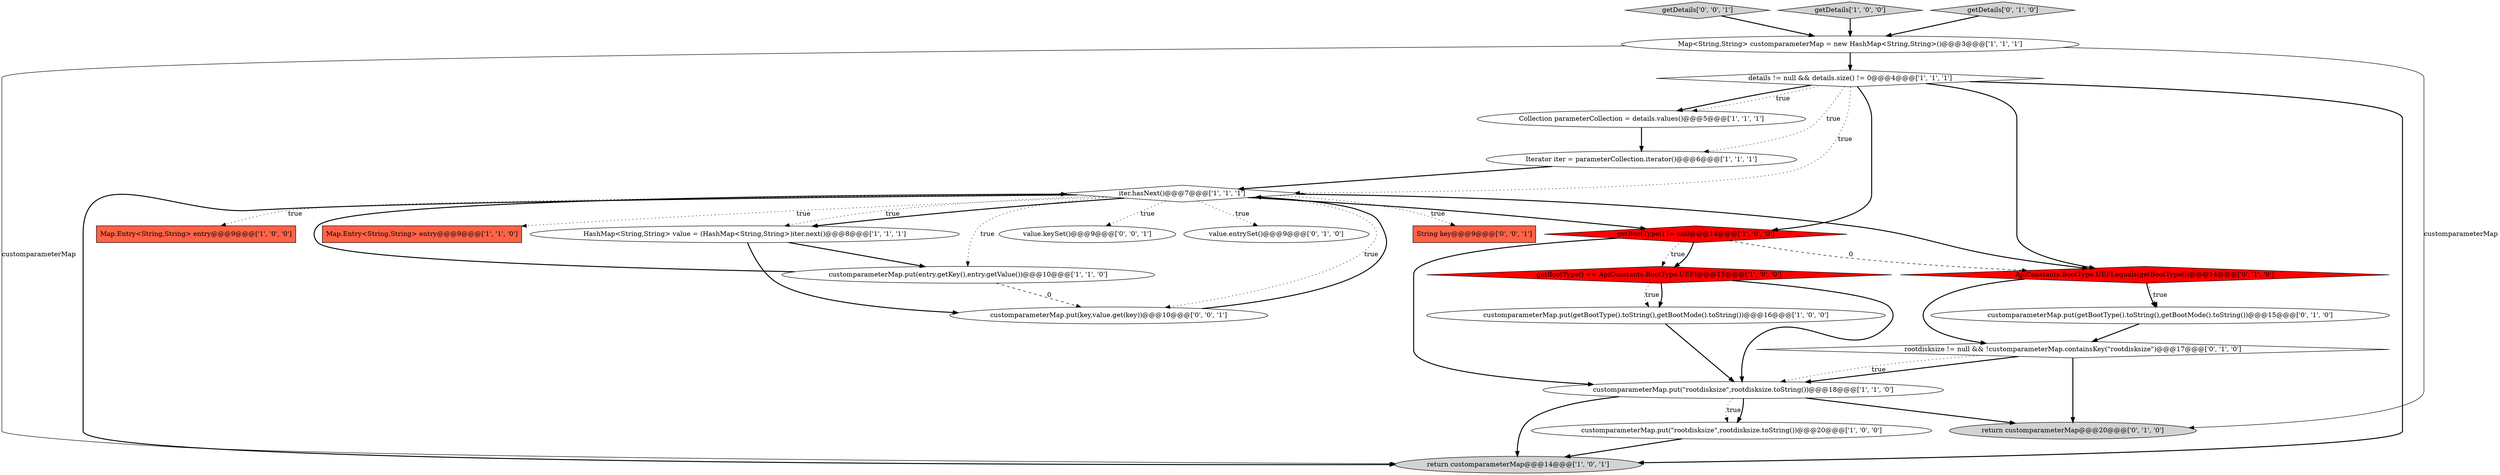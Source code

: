 digraph {
11 [style = filled, label = "Iterator iter = parameterCollection.iterator()@@@6@@@['1', '1', '1']", fillcolor = white, shape = ellipse image = "AAA0AAABBB1BBB"];
22 [style = filled, label = "getDetails['0', '0', '1']", fillcolor = lightgray, shape = diamond image = "AAA0AAABBB3BBB"];
10 [style = filled, label = "Map.Entry<String,String> entry@@@9@@@['1', '0', '0']", fillcolor = tomato, shape = box image = "AAA0AAABBB1BBB"];
19 [style = filled, label = "ApiConstants.BootType.UEFI.equals(getBootType())@@@14@@@['0', '1', '0']", fillcolor = red, shape = diamond image = "AAA1AAABBB2BBB"];
6 [style = filled, label = "iter.hasNext()@@@7@@@['1', '1', '1']", fillcolor = white, shape = diamond image = "AAA0AAABBB1BBB"];
5 [style = filled, label = "return customparameterMap@@@14@@@['1', '0', '1']", fillcolor = lightgray, shape = ellipse image = "AAA0AAABBB1BBB"];
23 [style = filled, label = "customparameterMap.put(key,value.get(key))@@@10@@@['0', '0', '1']", fillcolor = white, shape = ellipse image = "AAA0AAABBB3BBB"];
17 [style = filled, label = "customparameterMap.put(getBootType().toString(),getBootMode().toString())@@@15@@@['0', '1', '0']", fillcolor = white, shape = ellipse image = "AAA0AAABBB2BBB"];
4 [style = filled, label = "customparameterMap.put(\"rootdisksize\",rootdisksize.toString())@@@20@@@['1', '0', '0']", fillcolor = white, shape = ellipse image = "AAA0AAABBB1BBB"];
13 [style = filled, label = "Map.Entry<String,String> entry@@@9@@@['1', '1', '0']", fillcolor = tomato, shape = box image = "AAA0AAABBB1BBB"];
25 [style = filled, label = "value.keySet()@@@9@@@['0', '0', '1']", fillcolor = white, shape = ellipse image = "AAA0AAABBB3BBB"];
15 [style = filled, label = "customparameterMap.put(\"rootdisksize\",rootdisksize.toString())@@@18@@@['1', '1', '0']", fillcolor = white, shape = ellipse image = "AAA0AAABBB1BBB"];
14 [style = filled, label = "details != null && details.size() != 0@@@4@@@['1', '1', '1']", fillcolor = white, shape = diamond image = "AAA0AAABBB1BBB"];
16 [style = filled, label = "value.entrySet()@@@9@@@['0', '1', '0']", fillcolor = white, shape = ellipse image = "AAA0AAABBB2BBB"];
7 [style = filled, label = "getBootType() == ApiConstants.BootType.UEFI@@@15@@@['1', '0', '0']", fillcolor = red, shape = diamond image = "AAA1AAABBB1BBB"];
20 [style = filled, label = "return customparameterMap@@@20@@@['0', '1', '0']", fillcolor = lightgray, shape = ellipse image = "AAA0AAABBB2BBB"];
18 [style = filled, label = "rootdisksize != null && !customparameterMap.containsKey(\"rootdisksize\")@@@17@@@['0', '1', '0']", fillcolor = white, shape = diamond image = "AAA0AAABBB2BBB"];
2 [style = filled, label = "HashMap<String,String> value = (HashMap<String,String>)iter.next()@@@8@@@['1', '1', '1']", fillcolor = white, shape = ellipse image = "AAA0AAABBB1BBB"];
3 [style = filled, label = "customparameterMap.put(entry.getKey(),entry.getValue())@@@10@@@['1', '1', '0']", fillcolor = white, shape = ellipse image = "AAA0AAABBB1BBB"];
24 [style = filled, label = "String key@@@9@@@['0', '0', '1']", fillcolor = tomato, shape = box image = "AAA0AAABBB3BBB"];
1 [style = filled, label = "customparameterMap.put(getBootType().toString(),getBootMode().toString())@@@16@@@['1', '0', '0']", fillcolor = white, shape = ellipse image = "AAA0AAABBB1BBB"];
8 [style = filled, label = "getBootType() != null@@@14@@@['1', '0', '0']", fillcolor = red, shape = diamond image = "AAA1AAABBB1BBB"];
0 [style = filled, label = "Map<String,String> customparameterMap = new HashMap<String,String>()@@@3@@@['1', '1', '1']", fillcolor = white, shape = ellipse image = "AAA0AAABBB1BBB"];
12 [style = filled, label = "getDetails['1', '0', '0']", fillcolor = lightgray, shape = diamond image = "AAA0AAABBB1BBB"];
21 [style = filled, label = "getDetails['0', '1', '0']", fillcolor = lightgray, shape = diamond image = "AAA0AAABBB2BBB"];
9 [style = filled, label = "Collection parameterCollection = details.values()@@@5@@@['1', '1', '1']", fillcolor = white, shape = ellipse image = "AAA0AAABBB1BBB"];
8->19 [style = dashed, label="0"];
6->24 [style = dotted, label="true"];
19->18 [style = bold, label=""];
7->1 [style = bold, label=""];
8->15 [style = bold, label=""];
9->11 [style = bold, label=""];
21->0 [style = bold, label=""];
19->17 [style = dotted, label="true"];
1->15 [style = bold, label=""];
2->3 [style = bold, label=""];
11->6 [style = bold, label=""];
6->13 [style = dotted, label="true"];
18->15 [style = bold, label=""];
18->15 [style = dotted, label="true"];
6->23 [style = dotted, label="true"];
8->7 [style = dotted, label="true"];
3->6 [style = bold, label=""];
14->19 [style = bold, label=""];
6->19 [style = bold, label=""];
19->17 [style = bold, label=""];
12->0 [style = bold, label=""];
15->4 [style = dotted, label="true"];
15->5 [style = bold, label=""];
8->7 [style = bold, label=""];
6->2 [style = bold, label=""];
6->10 [style = dotted, label="true"];
2->23 [style = bold, label=""];
3->23 [style = dashed, label="0"];
18->20 [style = bold, label=""];
6->5 [style = bold, label=""];
0->14 [style = bold, label=""];
6->2 [style = dotted, label="true"];
22->0 [style = bold, label=""];
15->20 [style = bold, label=""];
23->6 [style = bold, label=""];
6->25 [style = dotted, label="true"];
6->8 [style = bold, label=""];
15->4 [style = bold, label=""];
7->15 [style = bold, label=""];
0->20 [style = solid, label="customparameterMap"];
14->9 [style = bold, label=""];
14->11 [style = dotted, label="true"];
14->8 [style = bold, label=""];
14->9 [style = dotted, label="true"];
0->5 [style = solid, label="customparameterMap"];
6->3 [style = dotted, label="true"];
7->1 [style = dotted, label="true"];
4->5 [style = bold, label=""];
17->18 [style = bold, label=""];
6->16 [style = dotted, label="true"];
14->5 [style = bold, label=""];
14->6 [style = dotted, label="true"];
}

